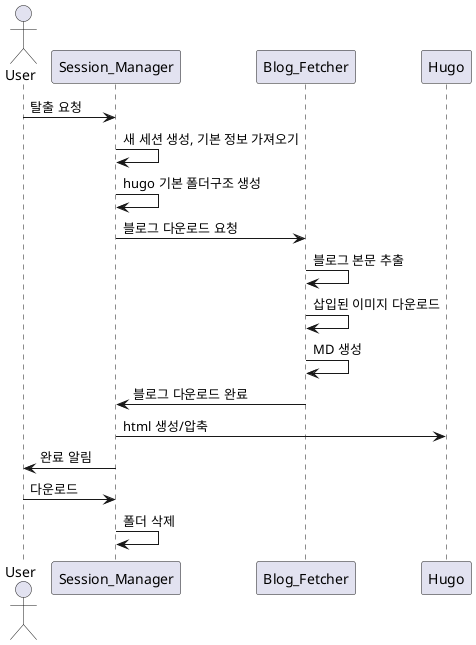 @startuml
Actor User
User -> Session_Manager : 탈출 요청
Session_Manager -> Session_Manager : 새 세션 생성, 기본 정보 가져오기
Session_Manager -> Session_Manager : hugo 기본 폴더구조 생성
Session_Manager -> Blog_Fetcher : 블로그 다운로드 요청
Blog_Fetcher -> Blog_Fetcher : 블로그 본문 추출
Blog_Fetcher -> Blog_Fetcher : 삽입된 이미지 다운로드
Blog_Fetcher -> Blog_Fetcher : MD 생성
Blog_Fetcher -> Session_Manager: 블로그 다운로드 완료
Session_Manager -> Hugo : html 생성/압축
Session_Manager -> User : 완료 알림
User -> Session_Manager : 다운로드
Session_Manager -> Session_Manager : 폴더 삭제
@enduml